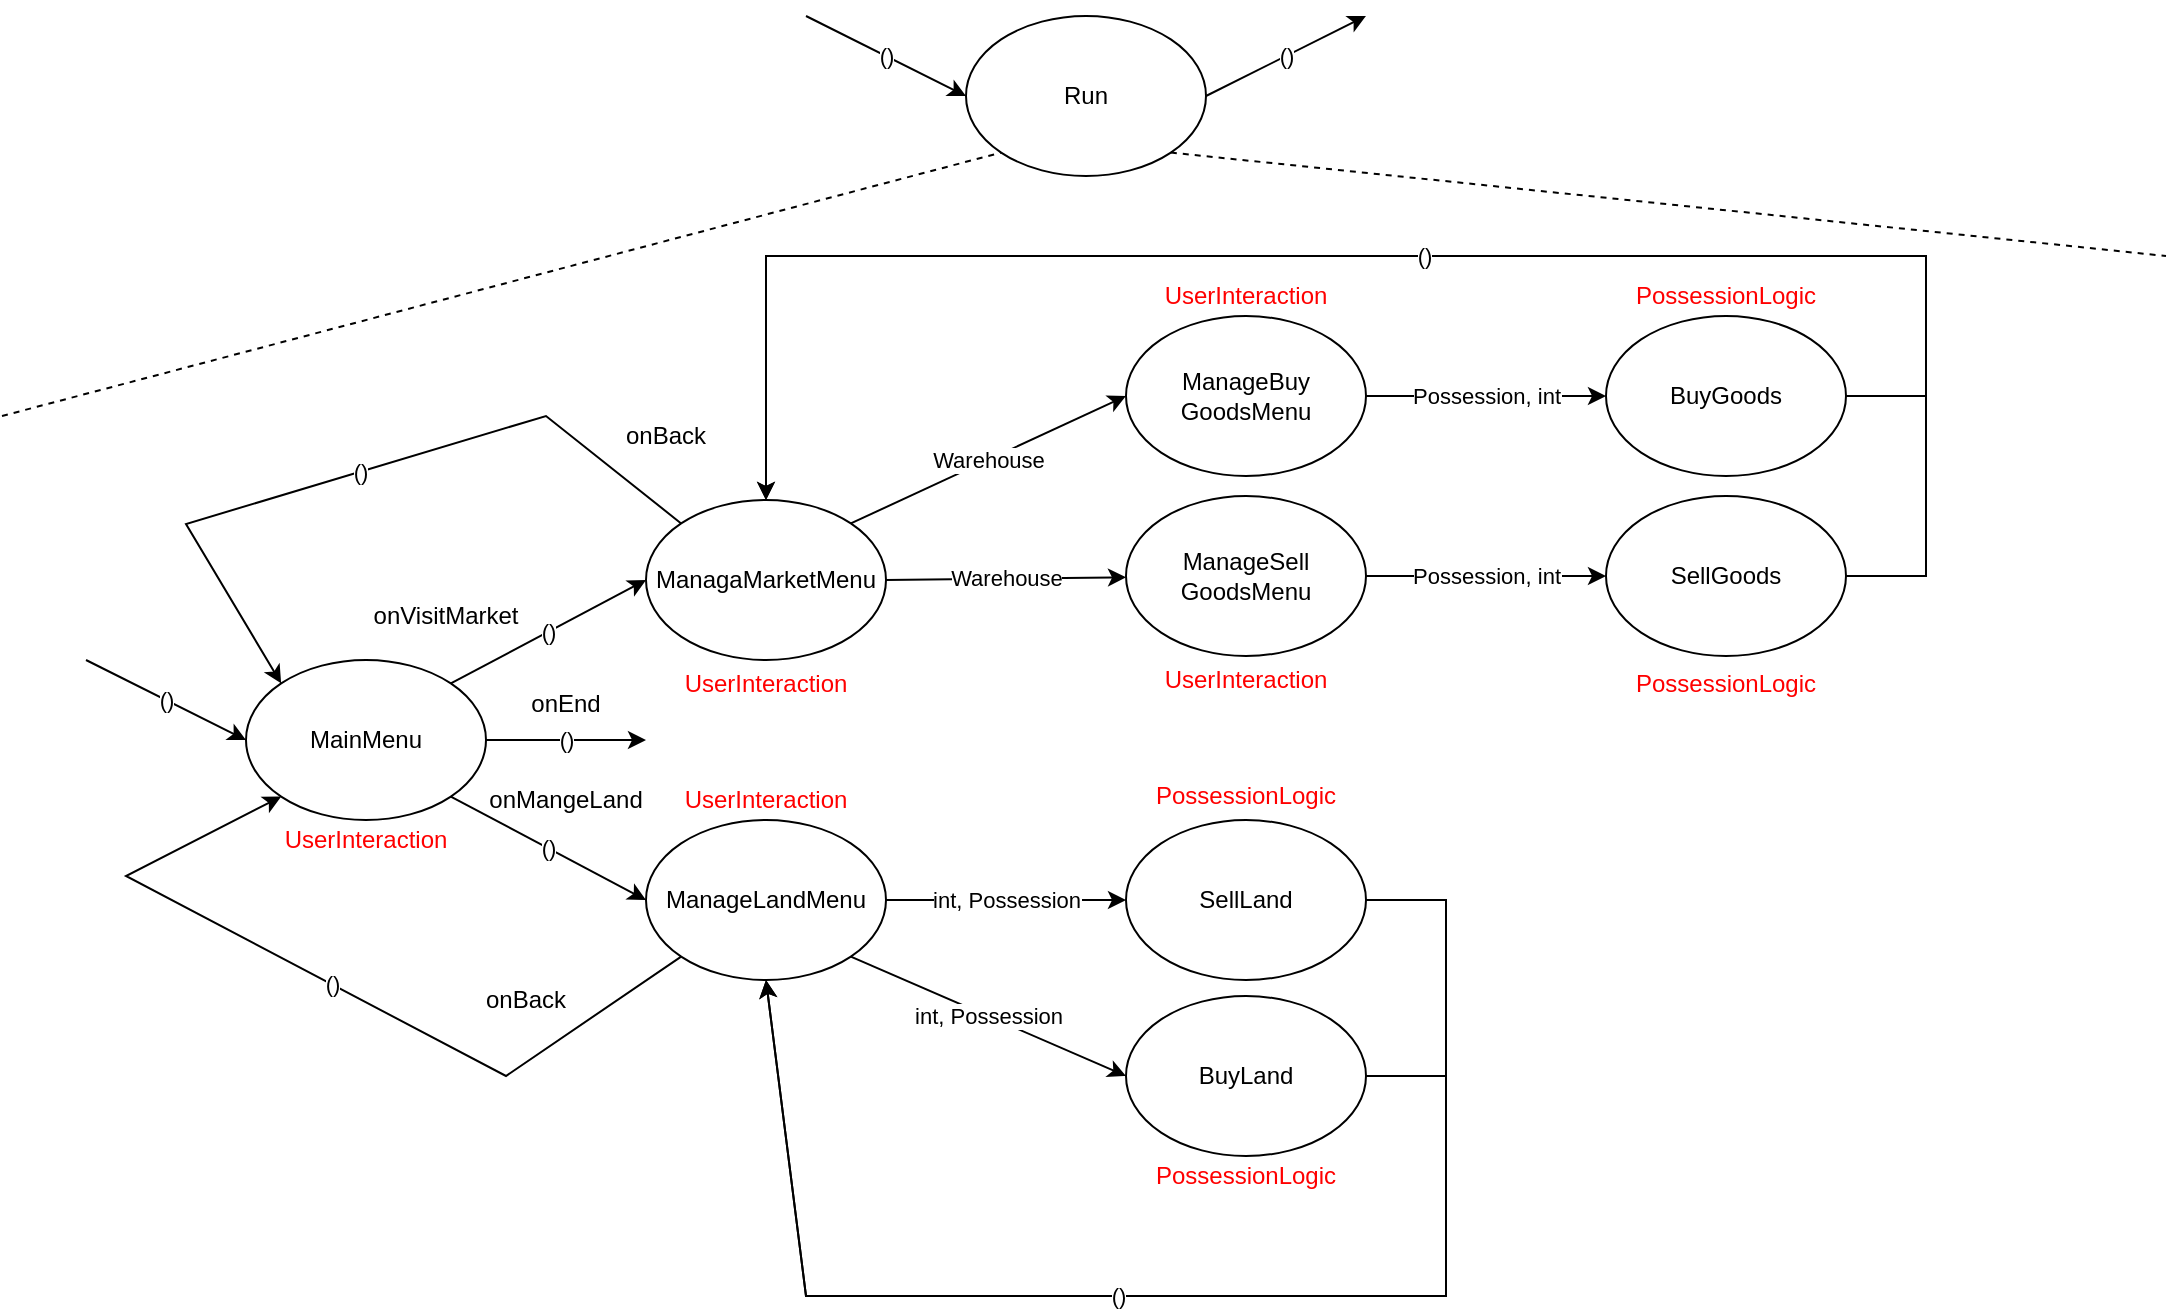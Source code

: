 <mxfile version="13.10.0" type="embed">
    <diagram id="sX_akqYVW6sPFjy-MIRM" name="Page-1">
        <mxGraphModel dx="731" dy="363" grid="1" gridSize="10" guides="1" tooltips="1" connect="1" arrows="1" fold="1" page="1" pageScale="1" pageWidth="1169" pageHeight="827" math="0" shadow="0">
            <root>
                <mxCell id="0"/>
                <mxCell id="1" parent="0"/>
                <mxCell id="2" value="()" style="rounded=0;orthogonalLoop=1;jettySize=auto;html=1;exitX=1;exitY=0.5;exitDx=0;exitDy=0;" edge="1" parent="1" source="3">
                    <mxGeometry relative="1" as="geometry">
                        <mxPoint x="720" y="80" as="targetPoint"/>
                    </mxGeometry>
                </mxCell>
                <mxCell id="3" value="Run" style="ellipse;whiteSpace=wrap;html=1;" vertex="1" parent="1">
                    <mxGeometry x="520" y="80" width="120" height="80" as="geometry"/>
                </mxCell>
                <mxCell id="4" value="()" style="endArrow=classic;html=1;entryX=0;entryY=0.5;entryDx=0;entryDy=0;" edge="1" parent="1" target="3">
                    <mxGeometry width="50" height="50" relative="1" as="geometry">
                        <mxPoint x="440" y="80" as="sourcePoint"/>
                        <mxPoint x="450" y="20" as="targetPoint"/>
                    </mxGeometry>
                </mxCell>
                <mxCell id="5" value="()" style="edgeStyle=none;rounded=0;orthogonalLoop=1;jettySize=auto;html=1;exitX=1;exitY=1;exitDx=0;exitDy=0;entryX=0;entryY=0.5;entryDx=0;entryDy=0;" edge="1" parent="1" source="8" target="15">
                    <mxGeometry relative="1" as="geometry">
                        <mxPoint x="360" y="522" as="targetPoint"/>
                    </mxGeometry>
                </mxCell>
                <mxCell id="6" value="()" style="rounded=0;orthogonalLoop=1;jettySize=auto;html=1;exitX=1;exitY=0;exitDx=0;exitDy=0;entryX=0;entryY=0.5;entryDx=0;entryDy=0;" edge="1" parent="1" source="8" target="24">
                    <mxGeometry relative="1" as="geometry"/>
                </mxCell>
                <mxCell id="7" value="()" style="edgeStyle=none;rounded=0;orthogonalLoop=1;jettySize=auto;html=1;exitX=1;exitY=0.5;exitDx=0;exitDy=0;" edge="1" parent="1" source="8">
                    <mxGeometry relative="1" as="geometry">
                        <mxPoint x="360" y="442" as="targetPoint"/>
                        <mxPoint x="380" y="460" as="sourcePoint"/>
                        <Array as="points">
                            <mxPoint x="310" y="442"/>
                        </Array>
                    </mxGeometry>
                </mxCell>
                <mxCell id="8" value="MainMenu" style="ellipse;whiteSpace=wrap;html=1;" vertex="1" parent="1">
                    <mxGeometry x="160" y="402" width="120" height="80" as="geometry"/>
                </mxCell>
                <mxCell id="9" value="()" style="endArrow=classic;html=1;entryX=0;entryY=0.5;entryDx=0;entryDy=0;" edge="1" parent="1" target="8">
                    <mxGeometry width="50" height="50" relative="1" as="geometry">
                        <mxPoint x="80" y="402" as="sourcePoint"/>
                        <mxPoint x="130" y="352" as="targetPoint"/>
                    </mxGeometry>
                </mxCell>
                <mxCell id="10" value="onMangeLand" style="text;html=1;strokeColor=none;fillColor=none;align=center;verticalAlign=middle;whiteSpace=wrap;rounded=0;" vertex="1" parent="1">
                    <mxGeometry x="300" y="462" width="40" height="20" as="geometry"/>
                </mxCell>
                <mxCell id="11" value="onEnd" style="text;html=1;strokeColor=none;fillColor=none;align=center;verticalAlign=middle;whiteSpace=wrap;rounded=0;" vertex="1" parent="1">
                    <mxGeometry x="300" y="414" width="40" height="20" as="geometry"/>
                </mxCell>
                <mxCell id="12" value="int, Possession" style="edgeStyle=none;rounded=0;orthogonalLoop=1;jettySize=auto;html=1;exitX=1;exitY=0.5;exitDx=0;exitDy=0;" edge="1" parent="1" source="15" target="31">
                    <mxGeometry relative="1" as="geometry"/>
                </mxCell>
                <mxCell id="13" value="int, Possession" style="edgeStyle=none;rounded=0;orthogonalLoop=1;jettySize=auto;html=1;exitX=1;exitY=1;exitDx=0;exitDy=0;entryX=0;entryY=0.5;entryDx=0;entryDy=0;" edge="1" parent="1" source="15" target="33">
                    <mxGeometry relative="1" as="geometry"/>
                </mxCell>
                <mxCell id="14" value="()" style="edgeStyle=none;rounded=0;orthogonalLoop=1;jettySize=auto;html=1;exitX=0;exitY=1;exitDx=0;exitDy=0;entryX=0;entryY=1;entryDx=0;entryDy=0;" edge="1" parent="1" source="15" target="8">
                    <mxGeometry relative="1" as="geometry">
                        <Array as="points">
                            <mxPoint x="290" y="610"/>
                            <mxPoint x="100" y="510"/>
                        </Array>
                    </mxGeometry>
                </mxCell>
                <mxCell id="15" value="ManageLandMenu" style="ellipse;whiteSpace=wrap;html=1;" vertex="1" parent="1">
                    <mxGeometry x="360" y="482" width="120" height="80" as="geometry"/>
                </mxCell>
                <mxCell id="16" value="onBack" style="text;html=1;strokeColor=none;fillColor=none;align=center;verticalAlign=middle;whiteSpace=wrap;rounded=0;" vertex="1" parent="1">
                    <mxGeometry x="280" y="562" width="40" height="20" as="geometry"/>
                </mxCell>
                <mxCell id="17" value="" style="endArrow=none;dashed=1;html=1;entryX=0;entryY=1;entryDx=0;entryDy=0;" edge="1" parent="1" target="3">
                    <mxGeometry width="50" height="50" relative="1" as="geometry">
                        <mxPoint x="38" y="280" as="sourcePoint"/>
                        <mxPoint x="580" y="250" as="targetPoint"/>
                    </mxGeometry>
                </mxCell>
                <mxCell id="18" value="UserInteraction" style="text;html=1;strokeColor=none;fillColor=none;align=center;verticalAlign=middle;whiteSpace=wrap;rounded=0;fontColor=#FF0000;" vertex="1" parent="1">
                    <mxGeometry x="400" y="462" width="40" height="20" as="geometry"/>
                </mxCell>
                <mxCell id="19" value="UserInteraction" style="text;html=1;strokeColor=none;fillColor=none;align=center;verticalAlign=middle;whiteSpace=wrap;rounded=0;fontColor=#FF0000;" vertex="1" parent="1">
                    <mxGeometry x="200" y="482" width="40" height="20" as="geometry"/>
                </mxCell>
                <mxCell id="20" value="Warehouse" style="edgeStyle=none;rounded=0;orthogonalLoop=1;jettySize=auto;html=1;exitX=1;exitY=0.5;exitDx=0;exitDy=0;" edge="1" parent="1" source="24" target="27">
                    <mxGeometry relative="1" as="geometry"/>
                </mxCell>
                <mxCell id="22" value="()" style="edgeStyle=none;rounded=0;orthogonalLoop=1;jettySize=auto;html=1;exitX=0;exitY=0;exitDx=0;exitDy=0;entryX=0;entryY=0;entryDx=0;entryDy=0;" edge="1" parent="1" source="24" target="8">
                    <mxGeometry relative="1" as="geometry">
                        <Array as="points">
                            <mxPoint x="310" y="280"/>
                            <mxPoint x="130" y="334"/>
                        </Array>
                    </mxGeometry>
                </mxCell>
                <mxCell id="23" value="Warehouse" style="edgeStyle=none;rounded=0;orthogonalLoop=1;jettySize=auto;html=1;exitX=1;exitY=0;exitDx=0;exitDy=0;entryX=0;entryY=0.5;entryDx=0;entryDy=0;" edge="1" parent="1" source="24">
                    <mxGeometry relative="1" as="geometry">
                        <mxPoint x="600" y="270" as="targetPoint"/>
                    </mxGeometry>
                </mxCell>
                <mxCell id="24" value="ManagaMarketMenu" style="ellipse;whiteSpace=wrap;html=1;" vertex="1" parent="1">
                    <mxGeometry x="360" y="322" width="120" height="80" as="geometry"/>
                </mxCell>
                <mxCell id="25" value="onVisitMarket" style="text;html=1;strokeColor=none;fillColor=none;align=center;verticalAlign=middle;whiteSpace=wrap;rounded=0;" vertex="1" parent="1">
                    <mxGeometry x="240" y="370" width="40" height="20" as="geometry"/>
                </mxCell>
                <mxCell id="47" value="Possession, int" style="edgeStyle=orthogonalEdgeStyle;rounded=0;orthogonalLoop=1;jettySize=auto;html=1;exitX=1;exitY=0.5;exitDx=0;exitDy=0;" edge="1" parent="1" source="27" target="45">
                    <mxGeometry relative="1" as="geometry"/>
                </mxCell>
                <mxCell id="27" value="ManageSell&lt;br&gt;GoodsMenu" style="ellipse;whiteSpace=wrap;html=1;" vertex="1" parent="1">
                    <mxGeometry x="600" y="320" width="120" height="80" as="geometry"/>
                </mxCell>
                <mxCell id="30" style="edgeStyle=none;rounded=0;orthogonalLoop=1;jettySize=auto;html=1;exitX=1;exitY=0.5;exitDx=0;exitDy=0;entryX=0.5;entryY=1;entryDx=0;entryDy=0;" edge="1" parent="1" source="31" target="15">
                    <mxGeometry relative="1" as="geometry">
                        <Array as="points">
                            <mxPoint x="720" y="522"/>
                            <mxPoint x="760" y="522"/>
                            <mxPoint x="760" y="720"/>
                            <mxPoint x="720" y="720"/>
                            <mxPoint x="440" y="720"/>
                        </Array>
                    </mxGeometry>
                </mxCell>
                <mxCell id="31" value="SellLand" style="ellipse;whiteSpace=wrap;html=1;" vertex="1" parent="1">
                    <mxGeometry x="600" y="482" width="120" height="80" as="geometry"/>
                </mxCell>
                <mxCell id="32" value="()" style="edgeStyle=none;rounded=0;orthogonalLoop=1;jettySize=auto;html=1;exitX=1;exitY=0.5;exitDx=0;exitDy=0;entryX=0.5;entryY=1;entryDx=0;entryDy=0;" edge="1" parent="1" source="33" target="15">
                    <mxGeometry relative="1" as="geometry">
                        <Array as="points">
                            <mxPoint x="720" y="610"/>
                            <mxPoint x="760" y="610"/>
                            <mxPoint x="760" y="720"/>
                            <mxPoint x="720" y="720"/>
                            <mxPoint x="440" y="720"/>
                        </Array>
                    </mxGeometry>
                </mxCell>
                <mxCell id="33" value="BuyLand" style="ellipse;whiteSpace=wrap;html=1;" vertex="1" parent="1">
                    <mxGeometry x="600" y="570" width="120" height="80" as="geometry"/>
                </mxCell>
                <mxCell id="34" value="onBack" style="text;html=1;strokeColor=none;fillColor=none;align=center;verticalAlign=middle;whiteSpace=wrap;rounded=0;" vertex="1" parent="1">
                    <mxGeometry x="350" y="280" width="40" height="20" as="geometry"/>
                </mxCell>
                <mxCell id="35" value="&lt;font color=&quot;#ff0000&quot;&gt;UserInteraction&lt;/font&gt;" style="text;html=1;strokeColor=none;fillColor=none;align=center;verticalAlign=middle;whiteSpace=wrap;rounded=0;" vertex="1" parent="1">
                    <mxGeometry x="400" y="404" width="40" height="20" as="geometry"/>
                </mxCell>
                <mxCell id="37" value="&lt;font color=&quot;#ff0000&quot;&gt;PossessionLogic&lt;/font&gt;" style="text;html=1;strokeColor=none;fillColor=none;align=center;verticalAlign=middle;whiteSpace=wrap;rounded=0;" vertex="1" parent="1">
                    <mxGeometry x="640" y="460" width="40" height="20" as="geometry"/>
                </mxCell>
                <mxCell id="38" value="&lt;font color=&quot;#ff0000&quot;&gt;PossessionLogic&lt;/font&gt;" style="text;html=1;strokeColor=none;fillColor=none;align=center;verticalAlign=middle;whiteSpace=wrap;rounded=0;" vertex="1" parent="1">
                    <mxGeometry x="640" y="650" width="40" height="20" as="geometry"/>
                </mxCell>
                <mxCell id="40" value="" style="endArrow=none;dashed=1;html=1;exitX=1;exitY=1;exitDx=0;exitDy=0;" edge="1" parent="1" source="3">
                    <mxGeometry width="50" height="50" relative="1" as="geometry">
                        <mxPoint x="680" y="171.72" as="sourcePoint"/>
                        <mxPoint x="1120" y="200" as="targetPoint"/>
                    </mxGeometry>
                </mxCell>
                <mxCell id="46" value="Possession, int" style="edgeStyle=orthogonalEdgeStyle;rounded=0;orthogonalLoop=1;jettySize=auto;html=1;exitX=1;exitY=0.5;exitDx=0;exitDy=0;" edge="1" parent="1" source="41" target="44">
                    <mxGeometry relative="1" as="geometry"/>
                </mxCell>
                <mxCell id="41" value="ManageBuy&lt;br&gt;GoodsMenu" style="ellipse;whiteSpace=wrap;html=1;" vertex="1" parent="1">
                    <mxGeometry x="600" y="230" width="120" height="80" as="geometry"/>
                </mxCell>
                <mxCell id="42" value="&lt;font color=&quot;#ff0000&quot;&gt;UserInteraction&lt;/font&gt;" style="text;html=1;strokeColor=none;fillColor=none;align=center;verticalAlign=middle;whiteSpace=wrap;rounded=0;" vertex="1" parent="1">
                    <mxGeometry x="640" y="402" width="40" height="20" as="geometry"/>
                </mxCell>
                <mxCell id="43" value="&lt;font color=&quot;#ff0000&quot;&gt;UserInteraction&lt;/font&gt;" style="text;html=1;strokeColor=none;fillColor=none;align=center;verticalAlign=middle;whiteSpace=wrap;rounded=0;" vertex="1" parent="1">
                    <mxGeometry x="640" y="210" width="40" height="20" as="geometry"/>
                </mxCell>
                <mxCell id="50" style="edgeStyle=orthogonalEdgeStyle;rounded=0;orthogonalLoop=1;jettySize=auto;html=1;exitX=1;exitY=0.5;exitDx=0;exitDy=0;entryX=0.5;entryY=0;entryDx=0;entryDy=0;" edge="1" parent="1" source="44" target="24">
                    <mxGeometry relative="1" as="geometry">
                        <Array as="points">
                            <mxPoint x="1000" y="270"/>
                            <mxPoint x="1000" y="200"/>
                            <mxPoint x="420" y="200"/>
                        </Array>
                    </mxGeometry>
                </mxCell>
                <mxCell id="44" value="BuyGoods" style="ellipse;whiteSpace=wrap;html=1;" vertex="1" parent="1">
                    <mxGeometry x="840" y="230" width="120" height="80" as="geometry"/>
                </mxCell>
                <mxCell id="48" value="()" style="edgeStyle=orthogonalEdgeStyle;rounded=0;orthogonalLoop=1;jettySize=auto;html=1;exitX=1;exitY=0.5;exitDx=0;exitDy=0;entryX=0.5;entryY=0;entryDx=0;entryDy=0;" edge="1" parent="1" source="45" target="24">
                    <mxGeometry relative="1" as="geometry">
                        <Array as="points">
                            <mxPoint x="1000" y="360"/>
                            <mxPoint x="1000" y="200"/>
                            <mxPoint x="420" y="200"/>
                        </Array>
                    </mxGeometry>
                </mxCell>
                <mxCell id="45" value="SellGoods" style="ellipse;whiteSpace=wrap;html=1;" vertex="1" parent="1">
                    <mxGeometry x="840" y="320" width="120" height="80" as="geometry"/>
                </mxCell>
                <mxCell id="51" value="&lt;font color=&quot;#ff0000&quot;&gt;PossessionLogic&lt;/font&gt;" style="text;html=1;strokeColor=none;fillColor=none;align=center;verticalAlign=middle;whiteSpace=wrap;rounded=0;" vertex="1" parent="1">
                    <mxGeometry x="880" y="404" width="40" height="20" as="geometry"/>
                </mxCell>
                <mxCell id="52" value="&lt;font color=&quot;#ff0000&quot;&gt;PossessionLogic&lt;/font&gt;" style="text;html=1;strokeColor=none;fillColor=none;align=center;verticalAlign=middle;whiteSpace=wrap;rounded=0;" vertex="1" parent="1">
                    <mxGeometry x="880" y="210" width="40" height="20" as="geometry"/>
                </mxCell>
            </root>
        </mxGraphModel>
    </diagram>
</mxfile>
